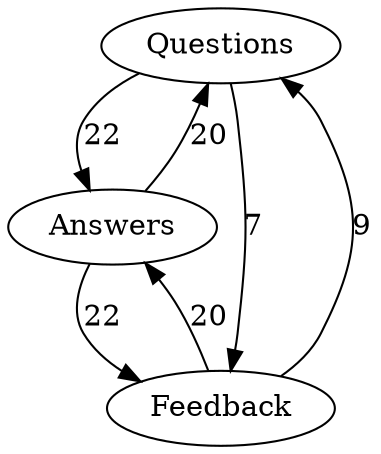 // test
digraph gazeDataOutput11 {
	node [group=a]
	Questions
	Answers
	Feedback
	Feedback -> Answers [label=20]
	Answers -> Feedback [label=22]
	Feedback -> Questions [label=9]
	Questions -> Answers [label=22]
	Answers -> Questions [label=20]
	Questions -> Feedback [label=7]
	edge [style=invis]
	Questions -> Answers
	Answers -> Feedback
}
